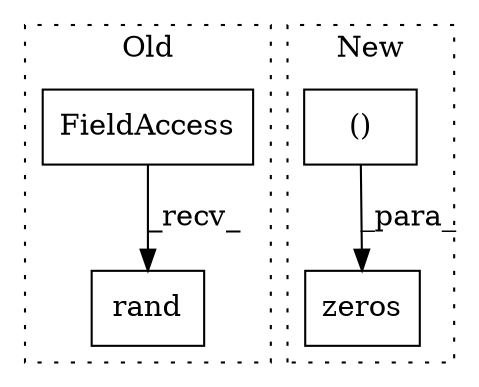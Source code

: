 digraph G {
subgraph cluster0 {
1 [label="rand" a="32" s="1959,1967" l="5,1" shape="box"];
4 [label="FieldAccess" a="22" s="1946" l="12" shape="box"];
label = "Old";
style="dotted";
}
subgraph cluster1 {
2 [label="zeros" a="32" s="2250,2276" l="11,2" shape="box"];
3 [label="()" a="106" s="2261" l="15" shape="box"];
label = "New";
style="dotted";
}
3 -> 2 [label="_para_"];
4 -> 1 [label="_recv_"];
}
